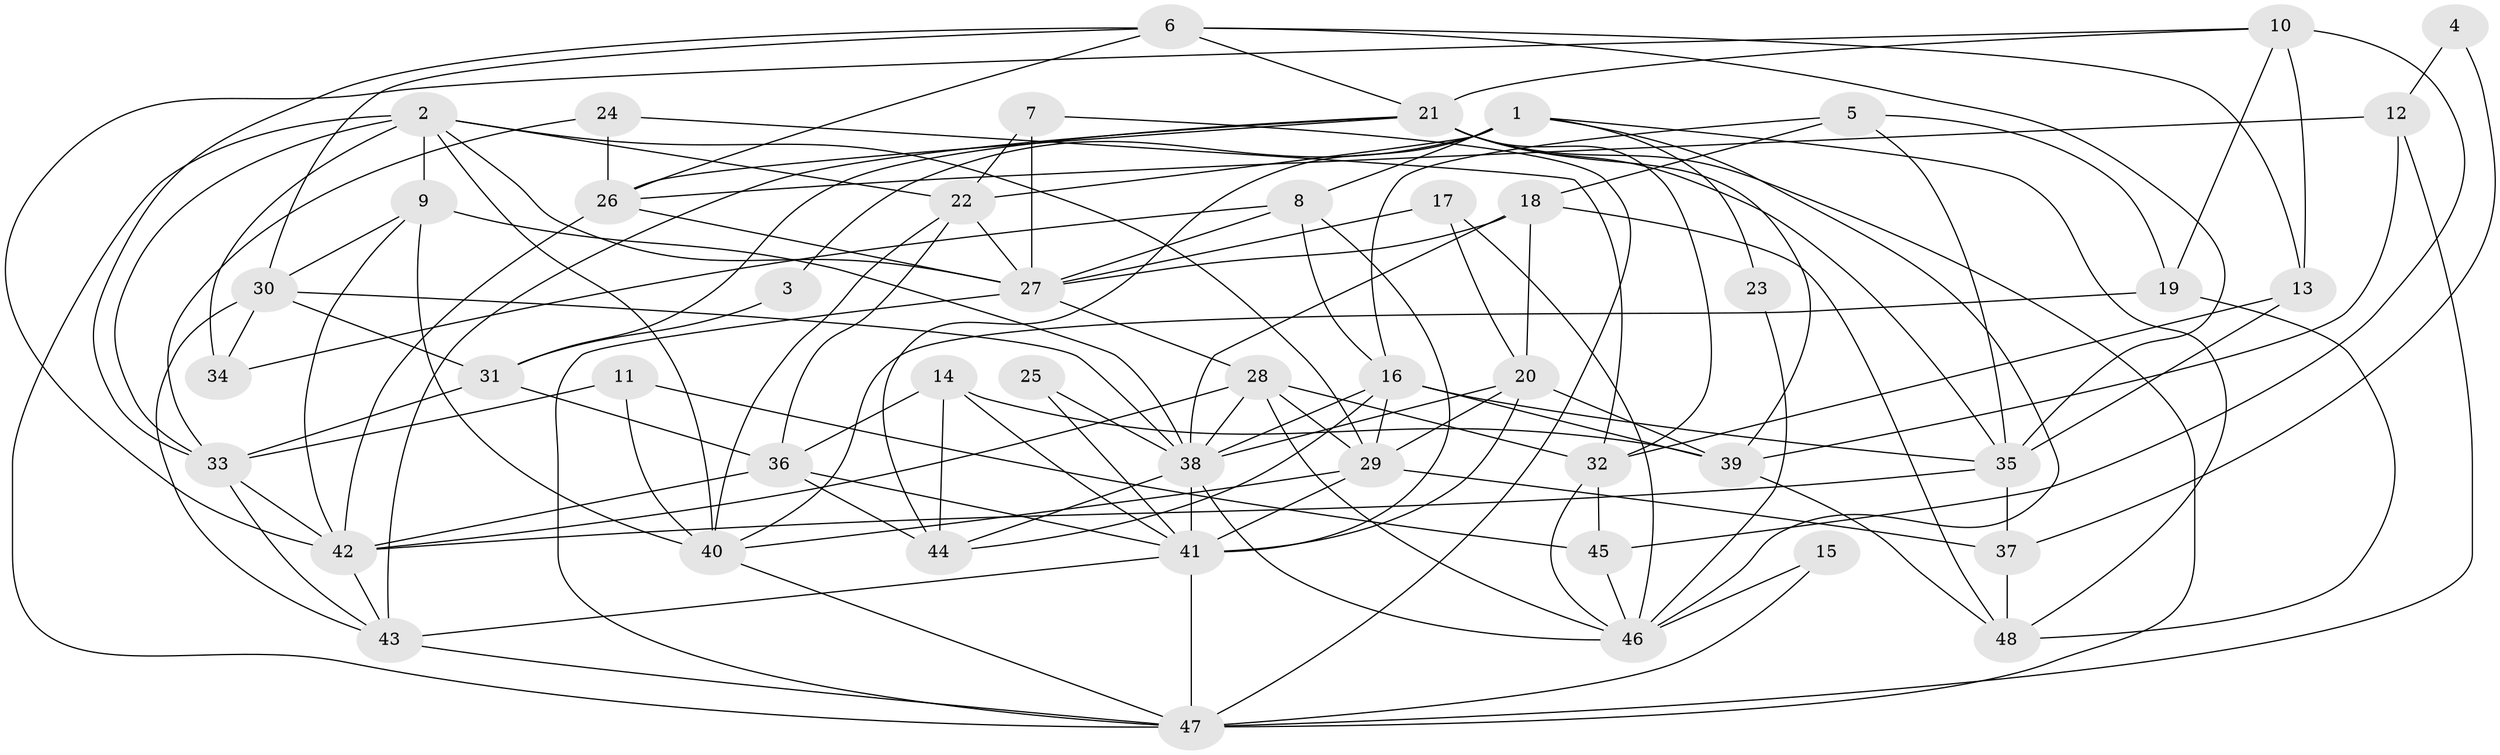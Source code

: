 // original degree distribution, {5: 0.15789473684210525, 2: 0.11578947368421053, 4: 0.29473684210526313, 3: 0.28421052631578947, 6: 0.09473684210526316, 7: 0.042105263157894736, 8: 0.010526315789473684}
// Generated by graph-tools (version 1.1) at 2025/26/03/09/25 03:26:12]
// undirected, 48 vertices, 130 edges
graph export_dot {
graph [start="1"]
  node [color=gray90,style=filled];
  1;
  2;
  3;
  4;
  5;
  6;
  7;
  8;
  9;
  10;
  11;
  12;
  13;
  14;
  15;
  16;
  17;
  18;
  19;
  20;
  21;
  22;
  23;
  24;
  25;
  26;
  27;
  28;
  29;
  30;
  31;
  32;
  33;
  34;
  35;
  36;
  37;
  38;
  39;
  40;
  41;
  42;
  43;
  44;
  45;
  46;
  47;
  48;
  1 -- 3 [weight=1.0];
  1 -- 8 [weight=1.0];
  1 -- 22 [weight=1.0];
  1 -- 23 [weight=1.0];
  1 -- 44 [weight=1.0];
  1 -- 46 [weight=1.0];
  1 -- 48 [weight=1.0];
  2 -- 9 [weight=2.0];
  2 -- 22 [weight=1.0];
  2 -- 27 [weight=1.0];
  2 -- 29 [weight=1.0];
  2 -- 33 [weight=1.0];
  2 -- 34 [weight=1.0];
  2 -- 40 [weight=1.0];
  2 -- 47 [weight=1.0];
  3 -- 31 [weight=1.0];
  4 -- 12 [weight=1.0];
  4 -- 37 [weight=1.0];
  5 -- 16 [weight=1.0];
  5 -- 18 [weight=1.0];
  5 -- 19 [weight=1.0];
  5 -- 35 [weight=1.0];
  6 -- 13 [weight=1.0];
  6 -- 21 [weight=1.0];
  6 -- 26 [weight=1.0];
  6 -- 30 [weight=1.0];
  6 -- 33 [weight=1.0];
  6 -- 35 [weight=1.0];
  7 -- 22 [weight=1.0];
  7 -- 27 [weight=1.0];
  7 -- 47 [weight=1.0];
  8 -- 16 [weight=1.0];
  8 -- 27 [weight=1.0];
  8 -- 34 [weight=1.0];
  8 -- 41 [weight=1.0];
  9 -- 30 [weight=1.0];
  9 -- 38 [weight=1.0];
  9 -- 40 [weight=1.0];
  9 -- 42 [weight=1.0];
  10 -- 13 [weight=1.0];
  10 -- 19 [weight=1.0];
  10 -- 21 [weight=1.0];
  10 -- 42 [weight=1.0];
  10 -- 45 [weight=1.0];
  11 -- 33 [weight=1.0];
  11 -- 40 [weight=1.0];
  11 -- 45 [weight=1.0];
  12 -- 26 [weight=1.0];
  12 -- 39 [weight=1.0];
  12 -- 47 [weight=1.0];
  13 -- 32 [weight=1.0];
  13 -- 35 [weight=1.0];
  14 -- 36 [weight=1.0];
  14 -- 39 [weight=1.0];
  14 -- 41 [weight=1.0];
  14 -- 44 [weight=1.0];
  15 -- 46 [weight=1.0];
  15 -- 47 [weight=1.0];
  16 -- 29 [weight=1.0];
  16 -- 35 [weight=1.0];
  16 -- 38 [weight=1.0];
  16 -- 39 [weight=1.0];
  16 -- 44 [weight=1.0];
  17 -- 20 [weight=1.0];
  17 -- 27 [weight=1.0];
  17 -- 46 [weight=1.0];
  18 -- 20 [weight=1.0];
  18 -- 27 [weight=1.0];
  18 -- 38 [weight=1.0];
  18 -- 48 [weight=1.0];
  19 -- 40 [weight=1.0];
  19 -- 48 [weight=1.0];
  20 -- 29 [weight=1.0];
  20 -- 38 [weight=1.0];
  20 -- 39 [weight=1.0];
  20 -- 41 [weight=1.0];
  21 -- 26 [weight=1.0];
  21 -- 31 [weight=1.0];
  21 -- 32 [weight=1.0];
  21 -- 35 [weight=1.0];
  21 -- 39 [weight=1.0];
  21 -- 43 [weight=1.0];
  21 -- 47 [weight=1.0];
  22 -- 27 [weight=1.0];
  22 -- 36 [weight=1.0];
  22 -- 40 [weight=1.0];
  23 -- 46 [weight=1.0];
  24 -- 26 [weight=1.0];
  24 -- 32 [weight=1.0];
  24 -- 33 [weight=1.0];
  25 -- 38 [weight=1.0];
  25 -- 41 [weight=1.0];
  26 -- 27 [weight=1.0];
  26 -- 42 [weight=1.0];
  27 -- 28 [weight=2.0];
  27 -- 47 [weight=1.0];
  28 -- 29 [weight=1.0];
  28 -- 32 [weight=1.0];
  28 -- 38 [weight=1.0];
  28 -- 42 [weight=1.0];
  28 -- 46 [weight=1.0];
  29 -- 37 [weight=1.0];
  29 -- 40 [weight=1.0];
  29 -- 41 [weight=1.0];
  30 -- 31 [weight=2.0];
  30 -- 34 [weight=1.0];
  30 -- 38 [weight=1.0];
  30 -- 43 [weight=1.0];
  31 -- 33 [weight=1.0];
  31 -- 36 [weight=1.0];
  32 -- 45 [weight=1.0];
  32 -- 46 [weight=1.0];
  33 -- 42 [weight=1.0];
  33 -- 43 [weight=1.0];
  35 -- 37 [weight=1.0];
  35 -- 42 [weight=1.0];
  36 -- 41 [weight=1.0];
  36 -- 42 [weight=1.0];
  36 -- 44 [weight=1.0];
  37 -- 48 [weight=4.0];
  38 -- 41 [weight=2.0];
  38 -- 44 [weight=1.0];
  38 -- 46 [weight=1.0];
  39 -- 48 [weight=2.0];
  40 -- 47 [weight=1.0];
  41 -- 43 [weight=1.0];
  41 -- 47 [weight=1.0];
  42 -- 43 [weight=1.0];
  43 -- 47 [weight=1.0];
  45 -- 46 [weight=1.0];
}
